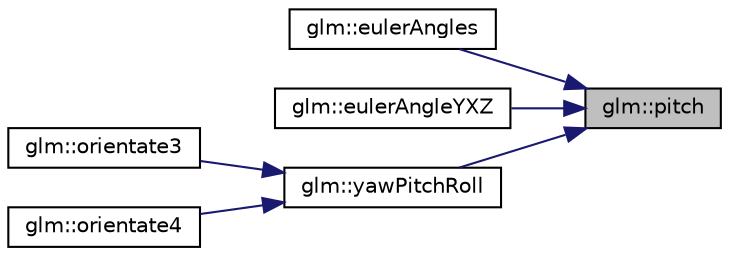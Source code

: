 digraph "glm::pitch"
{
 // LATEX_PDF_SIZE
  edge [fontname="Helvetica",fontsize="10",labelfontname="Helvetica",labelfontsize="10"];
  node [fontname="Helvetica",fontsize="10",shape=record];
  rankdir="RL";
  Node1 [label="glm::pitch",height=0.2,width=0.4,color="black", fillcolor="grey75", style="filled", fontcolor="black",tooltip=" "];
  Node1 -> Node2 [dir="back",color="midnightblue",fontsize="10",style="solid",fontname="Helvetica"];
  Node2 [label="glm::eulerAngles",height=0.2,width=0.4,color="black", fillcolor="white", style="filled",URL="$group__gtc__quaternion.html#gadb92ec1c1b0dd6b024176a73fbef3e64",tooltip=" "];
  Node1 -> Node3 [dir="back",color="midnightblue",fontsize="10",style="solid",fontname="Helvetica"];
  Node3 [label="glm::eulerAngleYXZ",height=0.2,width=0.4,color="black", fillcolor="white", style="filled",URL="$group__gtx__euler__angles.html#ga0242b5ab68651db70c6025815549427f",tooltip=" "];
  Node1 -> Node4 [dir="back",color="midnightblue",fontsize="10",style="solid",fontname="Helvetica"];
  Node4 [label="glm::yawPitchRoll",height=0.2,width=0.4,color="black", fillcolor="white", style="filled",URL="$group__gtx__euler__angles.html#gaf9c8d0f1df88c5344165600774489bc5",tooltip=" "];
  Node4 -> Node5 [dir="back",color="midnightblue",fontsize="10",style="solid",fontname="Helvetica"];
  Node5 [label="glm::orientate3",height=0.2,width=0.4,color="black", fillcolor="white", style="filled",URL="$group__gtx__euler__angles.html#ga33f0d790cecd8337ee83f8e3a8109b11",tooltip=" "];
  Node4 -> Node6 [dir="back",color="midnightblue",fontsize="10",style="solid",fontname="Helvetica"];
  Node6 [label="glm::orientate4",height=0.2,width=0.4,color="black", fillcolor="white", style="filled",URL="$group__gtx__euler__angles.html#ga4e25c9468b6f002c76e9a2412bcfa503",tooltip=" "];
}
